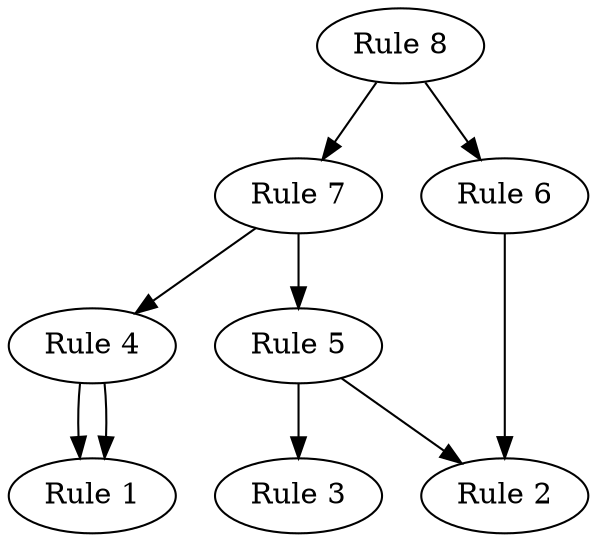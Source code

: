 digraph G {
        "Rule 8" -> "Rule 7", "Rule 6";
        "Rule 7" -> "Rule 4", "Rule 5";
        "Rule 4" -> "Rule 1", "Rule 1";
        "Rule 5" -> "Rule 2", "Rule 3";
        "Rule 6" -> "Rule 2";
}
